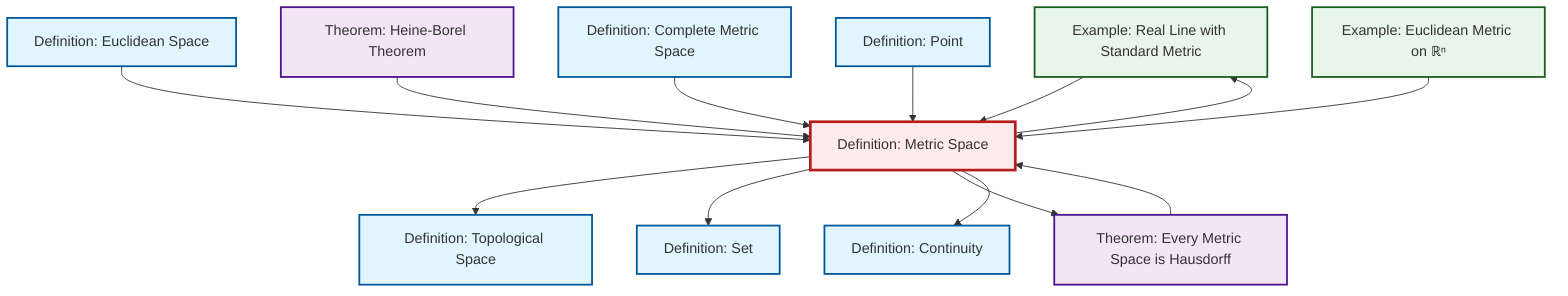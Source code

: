 graph TD
    classDef definition fill:#e1f5fe,stroke:#01579b,stroke-width:2px
    classDef theorem fill:#f3e5f5,stroke:#4a148c,stroke-width:2px
    classDef axiom fill:#fff3e0,stroke:#e65100,stroke-width:2px
    classDef example fill:#e8f5e9,stroke:#1b5e20,stroke-width:2px
    classDef current fill:#ffebee,stroke:#b71c1c,stroke-width:3px
    ex-real-line-metric["Example: Real Line with Standard Metric"]:::example
    def-point["Definition: Point"]:::definition
    def-complete-metric-space["Definition: Complete Metric Space"]:::definition
    ex-euclidean-metric["Example: Euclidean Metric on ℝⁿ"]:::example
    def-continuity["Definition: Continuity"]:::definition
    def-set["Definition: Set"]:::definition
    def-topological-space["Definition: Topological Space"]:::definition
    def-euclidean-space["Definition: Euclidean Space"]:::definition
    thm-heine-borel["Theorem: Heine-Borel Theorem"]:::theorem
    thm-metric-hausdorff["Theorem: Every Metric Space is Hausdorff"]:::theorem
    def-metric-space["Definition: Metric Space"]:::definition
    def-metric-space --> ex-real-line-metric
    def-metric-space --> def-topological-space
    def-euclidean-space --> def-metric-space
    def-metric-space --> def-set
    thm-heine-borel --> def-metric-space
    thm-metric-hausdorff --> def-metric-space
    def-complete-metric-space --> def-metric-space
    ex-real-line-metric --> def-metric-space
    def-point --> def-metric-space
    def-metric-space --> thm-metric-hausdorff
    ex-euclidean-metric --> def-metric-space
    def-metric-space --> def-continuity
    class def-metric-space current